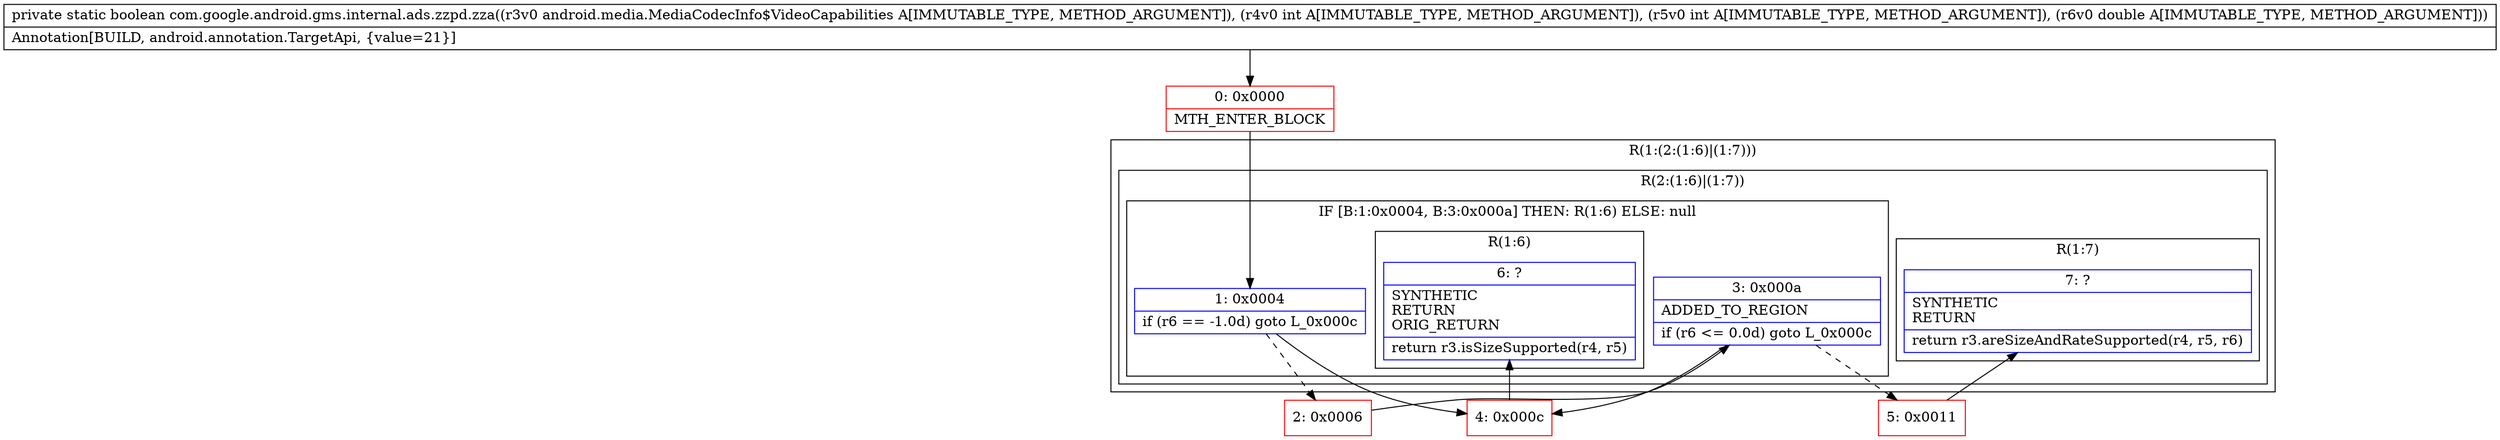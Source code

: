 digraph "CFG forcom.google.android.gms.internal.ads.zzpd.zza(Landroid\/media\/MediaCodecInfo$VideoCapabilities;IID)Z" {
subgraph cluster_Region_883847611 {
label = "R(1:(2:(1:6)|(1:7)))";
node [shape=record,color=blue];
subgraph cluster_Region_246595716 {
label = "R(2:(1:6)|(1:7))";
node [shape=record,color=blue];
subgraph cluster_IfRegion_867861067 {
label = "IF [B:1:0x0004, B:3:0x000a] THEN: R(1:6) ELSE: null";
node [shape=record,color=blue];
Node_1 [shape=record,label="{1\:\ 0x0004|if (r6 == \-1.0d) goto L_0x000c\l}"];
Node_3 [shape=record,label="{3\:\ 0x000a|ADDED_TO_REGION\l|if (r6 \<= 0.0d) goto L_0x000c\l}"];
subgraph cluster_Region_1005954116 {
label = "R(1:6)";
node [shape=record,color=blue];
Node_6 [shape=record,label="{6\:\ ?|SYNTHETIC\lRETURN\lORIG_RETURN\l|return r3.isSizeSupported(r4, r5)\l}"];
}
}
subgraph cluster_Region_2089892136 {
label = "R(1:7)";
node [shape=record,color=blue];
Node_7 [shape=record,label="{7\:\ ?|SYNTHETIC\lRETURN\l|return r3.areSizeAndRateSupported(r4, r5, r6)\l}"];
}
}
}
Node_0 [shape=record,color=red,label="{0\:\ 0x0000|MTH_ENTER_BLOCK\l}"];
Node_2 [shape=record,color=red,label="{2\:\ 0x0006}"];
Node_4 [shape=record,color=red,label="{4\:\ 0x000c}"];
Node_5 [shape=record,color=red,label="{5\:\ 0x0011}"];
MethodNode[shape=record,label="{private static boolean com.google.android.gms.internal.ads.zzpd.zza((r3v0 android.media.MediaCodecInfo$VideoCapabilities A[IMMUTABLE_TYPE, METHOD_ARGUMENT]), (r4v0 int A[IMMUTABLE_TYPE, METHOD_ARGUMENT]), (r5v0 int A[IMMUTABLE_TYPE, METHOD_ARGUMENT]), (r6v0 double A[IMMUTABLE_TYPE, METHOD_ARGUMENT]))  | Annotation[BUILD, android.annotation.TargetApi, \{value=21\}]\l}"];
MethodNode -> Node_0;
Node_1 -> Node_2[style=dashed];
Node_1 -> Node_4;
Node_3 -> Node_4;
Node_3 -> Node_5[style=dashed];
Node_0 -> Node_1;
Node_2 -> Node_3;
Node_4 -> Node_6;
Node_5 -> Node_7;
}

